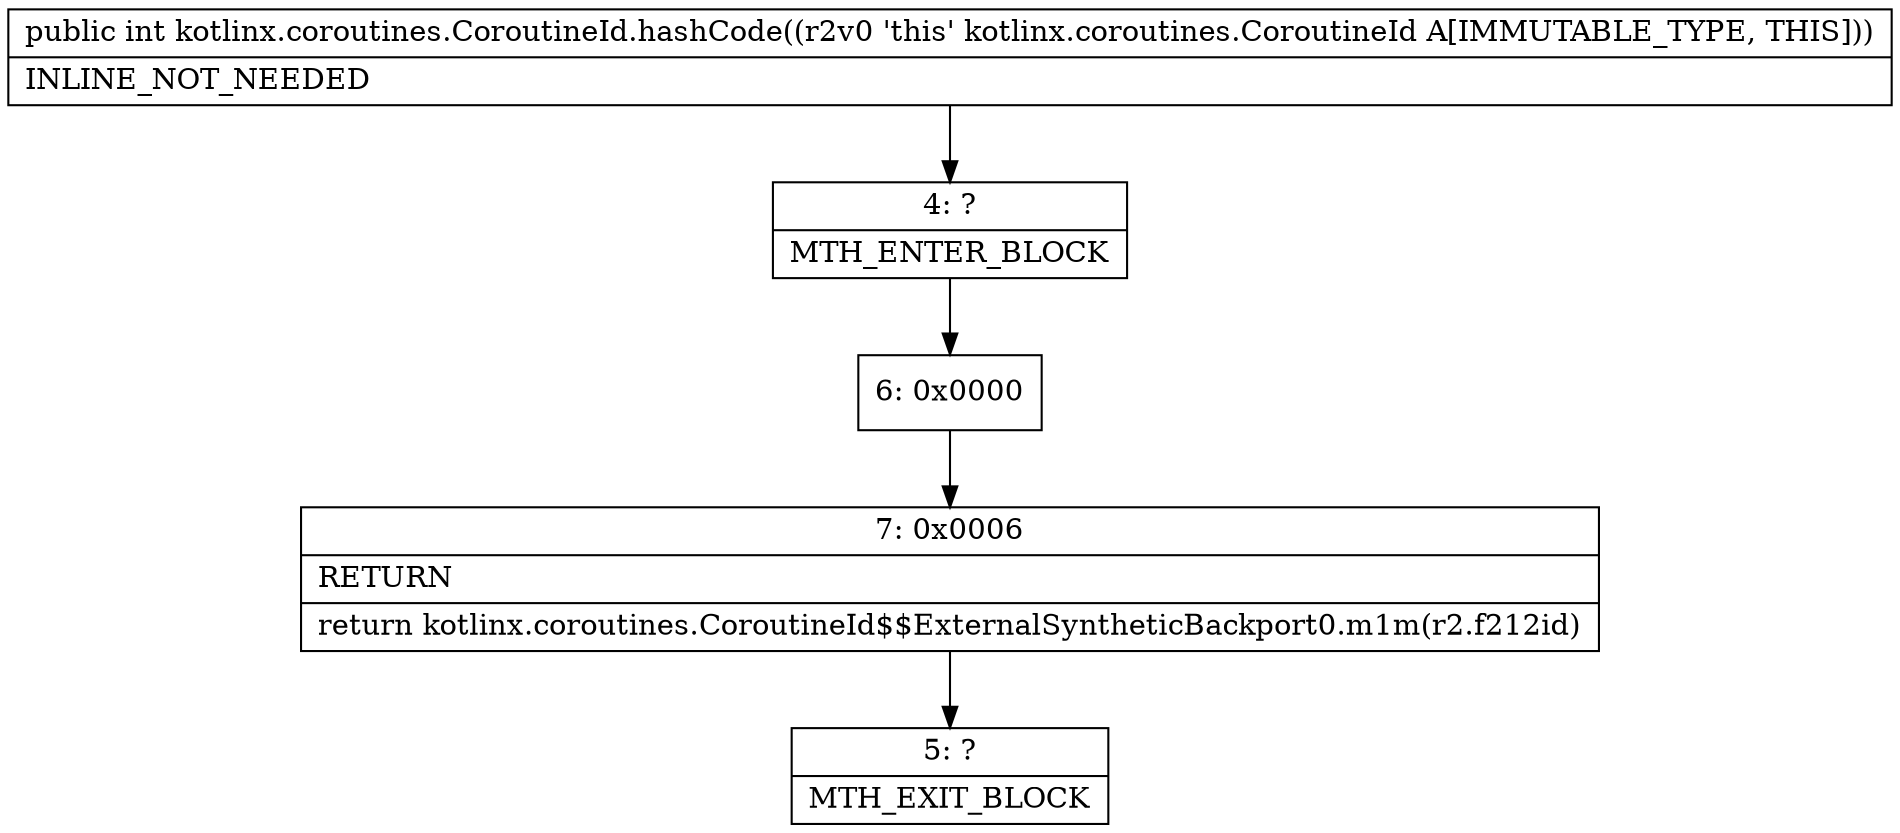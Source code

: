 digraph "CFG forkotlinx.coroutines.CoroutineId.hashCode()I" {
Node_4 [shape=record,label="{4\:\ ?|MTH_ENTER_BLOCK\l}"];
Node_6 [shape=record,label="{6\:\ 0x0000}"];
Node_7 [shape=record,label="{7\:\ 0x0006|RETURN\l|return kotlinx.coroutines.CoroutineId$$ExternalSyntheticBackport0.m1m(r2.f212id)\l}"];
Node_5 [shape=record,label="{5\:\ ?|MTH_EXIT_BLOCK\l}"];
MethodNode[shape=record,label="{public int kotlinx.coroutines.CoroutineId.hashCode((r2v0 'this' kotlinx.coroutines.CoroutineId A[IMMUTABLE_TYPE, THIS]))  | INLINE_NOT_NEEDED\l}"];
MethodNode -> Node_4;Node_4 -> Node_6;
Node_6 -> Node_7;
Node_7 -> Node_5;
}

